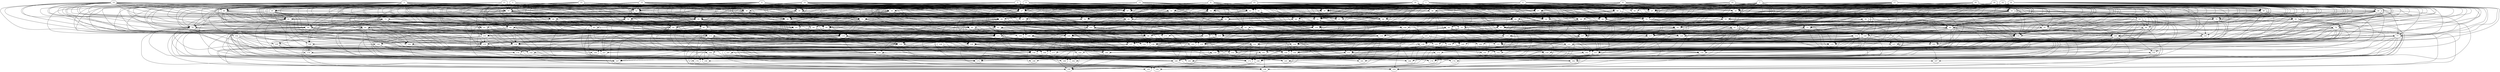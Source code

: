 // DAG automatically generated by daggen at Wed Apr 12 12:21:19 2017
// ./daggen --dot -n 200 --jump=5 --fat=0.6 --regularity=0.8 --density=0.8 
digraph G {
  1 [size="231928233984", alpha="0.11"]
  1 -> 25 [size ="301989888"]
  1 -> 28 [size ="301989888"]
  1 -> 29 [size ="301989888"]
  1 -> 32 [size ="301989888"]
  1 -> 33 [size ="301989888"]
  1 -> 36 [size ="301989888"]
  1 -> 37 [size ="301989888"]
  1 -> 41 [size ="301989888"]
  1 -> 42 [size ="301989888"]
  1 -> 43 [size ="301989888"]
  1 -> 48 [size ="301989888"]
  1 -> 49 [size ="301989888"]
  1 -> 52 [size ="301989888"]
  1 -> 53 [size ="301989888"]
  1 -> 57 [size ="301989888"]
  1 -> 58 [size ="301989888"]
  1 -> 59 [size ="301989888"]
  1 -> 62 [size ="301989888"]
  1 -> 64 [size ="301989888"]
  1 -> 71 [size ="301989888"]
  1 -> 72 [size ="301989888"]
  1 -> 85 [size ="301989888"]
  1 -> 88 [size ="301989888"]
  1 -> 95 [size ="301989888"]
  1 -> 97 [size ="301989888"]
  1 -> 100 [size ="301989888"]
  1 -> 106 [size ="301989888"]
  1 -> 108 [size ="301989888"]
  1 -> 113 [size ="301989888"]
  1 -> 116 [size ="301989888"]
  1 -> 117 [size ="301989888"]
  1 -> 120 [size ="301989888"]
  1 -> 133 [size ="301989888"]
  2 [size="1073741824000", alpha="0.18"]
  2 -> 25 [size ="838860800"]
  2 -> 29 [size ="838860800"]
  2 -> 35 [size ="838860800"]
  2 -> 36 [size ="838860800"]
  2 -> 37 [size ="838860800"]
  2 -> 41 [size ="838860800"]
  2 -> 42 [size ="838860800"]
  2 -> 43 [size ="838860800"]
  2 -> 44 [size ="838860800"]
  2 -> 47 [size ="838860800"]
  2 -> 49 [size ="838860800"]
  2 -> 51 [size ="838860800"]
  2 -> 52 [size ="838860800"]
  2 -> 54 [size ="838860800"]
  2 -> 58 [size ="838860800"]
  2 -> 59 [size ="838860800"]
  2 -> 59 [size ="838860800"]
  2 -> 60 [size ="838860800"]
  2 -> 62 [size ="838860800"]
  2 -> 64 [size ="838860800"]
  2 -> 71 [size ="838860800"]
  2 -> 79 [size ="838860800"]
  2 -> 80 [size ="838860800"]
  2 -> 92 [size ="838860800"]
  2 -> 93 [size ="838860800"]
  2 -> 95 [size ="838860800"]
  2 -> 97 [size ="838860800"]
  2 -> 99 [size ="838860800"]
  2 -> 104 [size ="838860800"]
  2 -> 109 [size ="838860800"]
  2 -> 115 [size ="838860800"]
  2 -> 120 [size ="838860800"]
  2 -> 121 [size ="838860800"]
  2 -> 129 [size ="838860800"]
  2 -> 136 [size ="838860800"]
  2 -> 138 [size ="838860800"]
  3 [size="29851021624", alpha="0.06"]
  3 -> 27 [size ="536870912"]
  3 -> 28 [size ="536870912"]
  3 -> 29 [size ="536870912"]
  3 -> 30 [size ="536870912"]
  3 -> 33 [size ="536870912"]
  3 -> 35 [size ="536870912"]
  3 -> 36 [size ="536870912"]
  3 -> 37 [size ="536870912"]
  3 -> 40 [size ="536870912"]
  3 -> 42 [size ="536870912"]
  3 -> 43 [size ="536870912"]
  3 -> 44 [size ="536870912"]
  3 -> 45 [size ="536870912"]
  3 -> 47 [size ="536870912"]
  3 -> 49 [size ="536870912"]
  3 -> 57 [size ="536870912"]
  3 -> 58 [size ="536870912"]
  3 -> 59 [size ="536870912"]
  3 -> 61 [size ="536870912"]
  3 -> 62 [size ="536870912"]
  3 -> 65 [size ="536870912"]
  3 -> 68 [size ="536870912"]
  3 -> 72 [size ="536870912"]
  3 -> 73 [size ="536870912"]
  3 -> 78 [size ="536870912"]
  3 -> 79 [size ="536870912"]
  3 -> 84 [size ="536870912"]
  3 -> 95 [size ="536870912"]
  3 -> 96 [size ="536870912"]
  3 -> 97 [size ="536870912"]
  3 -> 112 [size ="536870912"]
  3 -> 115 [size ="536870912"]
  3 -> 117 [size ="536870912"]
  3 -> 120 [size ="536870912"]
  3 -> 121 [size ="536870912"]
  3 -> 122 [size ="536870912"]
  3 -> 128 [size ="536870912"]
  4 [size="582622657224", alpha="0.00"]
  4 -> 25 [size ="838860800"]
  4 -> 27 [size ="838860800"]
  4 -> 28 [size ="838860800"]
  4 -> 30 [size ="838860800"]
  4 -> 33 [size ="838860800"]
  4 -> 35 [size ="838860800"]
  4 -> 36 [size ="838860800"]
  4 -> 37 [size ="838860800"]
  4 -> 42 [size ="838860800"]
  4 -> 42 [size ="838860800"]
  4 -> 43 [size ="838860800"]
  4 -> 47 [size ="838860800"]
  4 -> 49 [size ="838860800"]
  4 -> 51 [size ="838860800"]
  4 -> 52 [size ="838860800"]
  4 -> 53 [size ="838860800"]
  4 -> 57 [size ="838860800"]
  4 -> 58 [size ="838860800"]
  4 -> 59 [size ="838860800"]
  4 -> 61 [size ="838860800"]
  4 -> 62 [size ="838860800"]
  4 -> 63 [size ="838860800"]
  4 -> 70 [size ="838860800"]
  4 -> 72 [size ="838860800"]
  4 -> 75 [size ="838860800"]
  4 -> 79 [size ="838860800"]
  4 -> 94 [size ="838860800"]
  4 -> 95 [size ="838860800"]
  4 -> 100 [size ="838860800"]
  4 -> 105 [size ="838860800"]
  4 -> 107 [size ="838860800"]
  4 -> 111 [size ="838860800"]
  4 -> 117 [size ="838860800"]
  4 -> 121 [size ="838860800"]
  4 -> 127 [size ="838860800"]
  4 -> 134 [size ="838860800"]
  4 -> 139 [size ="838860800"]
  4 -> 141 [size ="838860800"]
  5 [size="1073741824000", alpha="0.16"]
  5 -> 25 [size ="838860800"]
  5 -> 26 [size ="838860800"]
  5 -> 27 [size ="838860800"]
  5 -> 30 [size ="838860800"]
  5 -> 32 [size ="838860800"]
  5 -> 36 [size ="838860800"]
  5 -> 36 [size ="838860800"]
  5 -> 42 [size ="838860800"]
  5 -> 42 [size ="838860800"]
  5 -> 43 [size ="838860800"]
  5 -> 43 [size ="838860800"]
  5 -> 47 [size ="838860800"]
  5 -> 48 [size ="838860800"]
  5 -> 53 [size ="838860800"]
  5 -> 54 [size ="838860800"]
  5 -> 55 [size ="838860800"]
  5 -> 57 [size ="838860800"]
  5 -> 58 [size ="838860800"]
  5 -> 59 [size ="838860800"]
  5 -> 62 [size ="838860800"]
  5 -> 65 [size ="838860800"]
  5 -> 66 [size ="838860800"]
  5 -> 69 [size ="838860800"]
  5 -> 78 [size ="838860800"]
  5 -> 79 [size ="838860800"]
  5 -> 80 [size ="838860800"]
  5 -> 82 [size ="838860800"]
  5 -> 84 [size ="838860800"]
  5 -> 91 [size ="838860800"]
  5 -> 96 [size ="838860800"]
  5 -> 105 [size ="838860800"]
  5 -> 106 [size ="838860800"]
  5 -> 107 [size ="838860800"]
  5 -> 116 [size ="838860800"]
  5 -> 117 [size ="838860800"]
  5 -> 138 [size ="838860800"]
  6 [size="1082238399881", alpha="0.09"]
  6 -> 25 [size ="679477248"]
  6 -> 27 [size ="679477248"]
  6 -> 27 [size ="679477248"]
  6 -> 32 [size ="679477248"]
  6 -> 35 [size ="679477248"]
  6 -> 36 [size ="679477248"]
  6 -> 37 [size ="679477248"]
  6 -> 42 [size ="679477248"]
  6 -> 43 [size ="679477248"]
  6 -> 44 [size ="679477248"]
  6 -> 46 [size ="679477248"]
  6 -> 47 [size ="679477248"]
  6 -> 49 [size ="679477248"]
  6 -> 52 [size ="679477248"]
  6 -> 55 [size ="679477248"]
  6 -> 57 [size ="679477248"]
  6 -> 57 [size ="679477248"]
  6 -> 58 [size ="679477248"]
  6 -> 59 [size ="679477248"]
  6 -> 62 [size ="679477248"]
  6 -> 64 [size ="679477248"]
  6 -> 66 [size ="679477248"]
  6 -> 69 [size ="679477248"]
  6 -> 71 [size ="679477248"]
  6 -> 76 [size ="679477248"]
  6 -> 78 [size ="679477248"]
  6 -> 82 [size ="679477248"]
  6 -> 90 [size ="679477248"]
  6 -> 91 [size ="679477248"]
  6 -> 92 [size ="679477248"]
  6 -> 94 [size ="679477248"]
  6 -> 95 [size ="679477248"]
  6 -> 101 [size ="679477248"]
  6 -> 105 [size ="679477248"]
  6 -> 110 [size ="679477248"]
  6 -> 119 [size ="679477248"]
  6 -> 132 [size ="679477248"]
  7 [size="266665857380", alpha="0.16"]
  7 -> 25 [size ="536870912"]
  7 -> 27 [size ="536870912"]
  7 -> 28 [size ="536870912"]
  7 -> 32 [size ="536870912"]
  7 -> 36 [size ="536870912"]
  7 -> 37 [size ="536870912"]
  7 -> 38 [size ="536870912"]
  7 -> 43 [size ="536870912"]
  7 -> 43 [size ="536870912"]
  7 -> 46 [size ="536870912"]
  7 -> 47 [size ="536870912"]
  7 -> 49 [size ="536870912"]
  7 -> 49 [size ="536870912"]
  7 -> 51 [size ="536870912"]
  7 -> 53 [size ="536870912"]
  7 -> 54 [size ="536870912"]
  7 -> 55 [size ="536870912"]
  7 -> 58 [size ="536870912"]
  7 -> 59 [size ="536870912"]
  7 -> 64 [size ="536870912"]
  7 -> 71 [size ="536870912"]
  7 -> 77 [size ="536870912"]
  7 -> 79 [size ="536870912"]
  7 -> 83 [size ="536870912"]
  7 -> 88 [size ="536870912"]
  7 -> 92 [size ="536870912"]
  7 -> 94 [size ="536870912"]
  7 -> 97 [size ="536870912"]
  7 -> 106 [size ="536870912"]
  7 -> 108 [size ="536870912"]
  7 -> 110 [size ="536870912"]
  7 -> 111 [size ="536870912"]
  7 -> 119 [size ="536870912"]
  8 [size="8535139276", alpha="0.02"]
  8 -> 27 [size ="411041792"]
  8 -> 27 [size ="411041792"]
  8 -> 28 [size ="411041792"]
  8 -> 29 [size ="411041792"]
  8 -> 30 [size ="411041792"]
  8 -> 31 [size ="411041792"]
  8 -> 32 [size ="411041792"]
  8 -> 34 [size ="411041792"]
  8 -> 35 [size ="411041792"]
  8 -> 37 [size ="411041792"]
  8 -> 40 [size ="411041792"]
  8 -> 43 [size ="411041792"]
  8 -> 44 [size ="411041792"]
  8 -> 46 [size ="411041792"]
  8 -> 47 [size ="411041792"]
  8 -> 49 [size ="411041792"]
  8 -> 51 [size ="411041792"]
  8 -> 53 [size ="411041792"]
  8 -> 57 [size ="411041792"]
  8 -> 58 [size ="411041792"]
  8 -> 59 [size ="411041792"]
  8 -> 62 [size ="411041792"]
  8 -> 65 [size ="411041792"]
  8 -> 66 [size ="411041792"]
  8 -> 72 [size ="411041792"]
  8 -> 76 [size ="411041792"]
  8 -> 79 [size ="411041792"]
  8 -> 83 [size ="411041792"]
  8 -> 86 [size ="411041792"]
  8 -> 92 [size ="411041792"]
  8 -> 97 [size ="411041792"]
  8 -> 105 [size ="411041792"]
  8 -> 110 [size ="411041792"]
  8 -> 119 [size ="411041792"]
  8 -> 128 [size ="411041792"]
  9 [size="6316307964", alpha="0.06"]
  9 -> 27 [size ="134217728"]
  9 -> 28 [size ="134217728"]
  9 -> 29 [size ="134217728"]
  9 -> 32 [size ="134217728"]
  9 -> 34 [size ="134217728"]
  9 -> 35 [size ="134217728"]
  9 -> 37 [size ="134217728"]
  9 -> 41 [size ="134217728"]
  9 -> 46 [size ="134217728"]
  9 -> 47 [size ="134217728"]
  9 -> 51 [size ="134217728"]
  9 -> 53 [size ="134217728"]
  9 -> 58 [size ="134217728"]
  9 -> 59 [size ="134217728"]
  9 -> 60 [size ="134217728"]
  9 -> 66 [size ="134217728"]
  9 -> 71 [size ="134217728"]
  9 -> 75 [size ="134217728"]
  9 -> 84 [size ="134217728"]
  9 -> 86 [size ="134217728"]
  9 -> 96 [size ="134217728"]
  9 -> 104 [size ="134217728"]
  9 -> 110 [size ="134217728"]
  9 -> 111 [size ="134217728"]
  9 -> 113 [size ="134217728"]
  9 -> 119 [size ="134217728"]
  9 -> 122 [size ="134217728"]
  9 -> 124 [size ="134217728"]
  9 -> 128 [size ="134217728"]
  9 -> 136 [size ="134217728"]
  10 [size="321654703384", alpha="0.14"]
  10 -> 27 [size ="838860800"]
  10 -> 28 [size ="838860800"]
  10 -> 29 [size ="838860800"]
  10 -> 32 [size ="838860800"]
  10 -> 34 [size ="838860800"]
  10 -> 35 [size ="838860800"]
  10 -> 36 [size ="838860800"]
  10 -> 37 [size ="838860800"]
  10 -> 40 [size ="838860800"]
  10 -> 47 [size ="838860800"]
  10 -> 51 [size ="838860800"]
  10 -> 52 [size ="838860800"]
  10 -> 53 [size ="838860800"]
  10 -> 58 [size ="838860800"]
  10 -> 59 [size ="838860800"]
  10 -> 67 [size ="838860800"]
  10 -> 70 [size ="838860800"]
  10 -> 71 [size ="838860800"]
  10 -> 75 [size ="838860800"]
  10 -> 78 [size ="838860800"]
  10 -> 79 [size ="838860800"]
  10 -> 85 [size ="838860800"]
  10 -> 86 [size ="838860800"]
  10 -> 90 [size ="838860800"]
  10 -> 95 [size ="838860800"]
  10 -> 99 [size ="838860800"]
  10 -> 102 [size ="838860800"]
  10 -> 110 [size ="838860800"]
  10 -> 113 [size ="838860800"]
  10 -> 118 [size ="838860800"]
  10 -> 137 [size ="838860800"]
  10 -> 139 [size ="838860800"]
  11 [size="664549004263", alpha="0.18"]
  11 -> 27 [size ="838860800"]
  11 -> 28 [size ="838860800"]
  11 -> 35 [size ="838860800"]
  11 -> 36 [size ="838860800"]
  11 -> 37 [size ="838860800"]
  11 -> 42 [size ="838860800"]
  11 -> 43 [size ="838860800"]
  11 -> 47 [size ="838860800"]
  11 -> 51 [size ="838860800"]
  11 -> 53 [size ="838860800"]
  11 -> 61 [size ="838860800"]
  11 -> 62 [size ="838860800"]
  11 -> 69 [size ="838860800"]
  11 -> 71 [size ="838860800"]
  11 -> 72 [size ="838860800"]
  11 -> 74 [size ="838860800"]
  11 -> 77 [size ="838860800"]
  11 -> 84 [size ="838860800"]
  11 -> 88 [size ="838860800"]
  11 -> 90 [size ="838860800"]
  11 -> 94 [size ="838860800"]
  11 -> 95 [size ="838860800"]
  11 -> 103 [size ="838860800"]
  11 -> 105 [size ="838860800"]
  11 -> 108 [size ="838860800"]
  11 -> 115 [size ="838860800"]
  11 -> 135 [size ="838860800"]
  12 [size="6161654398", alpha="0.13"]
  12 -> 27 [size ="536870912"]
  12 -> 29 [size ="536870912"]
  12 -> 30 [size ="536870912"]
  12 -> 32 [size ="536870912"]
  12 -> 33 [size ="536870912"]
  12 -> 35 [size ="536870912"]
  12 -> 36 [size ="536870912"]
  12 -> 41 [size ="536870912"]
  12 -> 42 [size ="536870912"]
  12 -> 44 [size ="536870912"]
  12 -> 51 [size ="536870912"]
  12 -> 53 [size ="536870912"]
  12 -> 59 [size ="536870912"]
  12 -> 61 [size ="536870912"]
  12 -> 67 [size ="536870912"]
  12 -> 70 [size ="536870912"]
  12 -> 71 [size ="536870912"]
  12 -> 80 [size ="536870912"]
  12 -> 85 [size ="536870912"]
  12 -> 86 [size ="536870912"]
  12 -> 88 [size ="536870912"]
  12 -> 93 [size ="536870912"]
  12 -> 94 [size ="536870912"]
  12 -> 107 [size ="536870912"]
  12 -> 119 [size ="536870912"]
  12 -> 131 [size ="536870912"]
  12 -> 140 [size ="536870912"]
  13 [size="572933710908", alpha="0.10"]
  13 -> 25 [size ="536870912"]
  13 -> 26 [size ="536870912"]
  13 -> 32 [size ="536870912"]
  13 -> 33 [size ="536870912"]
  13 -> 35 [size ="536870912"]
  13 -> 35 [size ="536870912"]
  13 -> 40 [size ="536870912"]
  13 -> 46 [size ="536870912"]
  13 -> 49 [size ="536870912"]
  13 -> 51 [size ="536870912"]
  13 -> 53 [size ="536870912"]
  13 -> 58 [size ="536870912"]
  13 -> 66 [size ="536870912"]
  13 -> 69 [size ="536870912"]
  13 -> 71 [size ="536870912"]
  13 -> 80 [size ="536870912"]
  13 -> 83 [size ="536870912"]
  13 -> 86 [size ="536870912"]
  13 -> 90 [size ="536870912"]
  13 -> 92 [size ="536870912"]
  13 -> 107 [size ="536870912"]
  13 -> 108 [size ="536870912"]
  13 -> 111 [size ="536870912"]
  13 -> 118 [size ="536870912"]
  13 -> 128 [size ="536870912"]
  13 -> 130 [size ="536870912"]
  14 [size="381814001509", alpha="0.05"]
  14 -> 32 [size ="301989888"]
  14 -> 35 [size ="301989888"]
  14 -> 36 [size ="301989888"]
  14 -> 38 [size ="301989888"]
  14 -> 44 [size ="301989888"]
  14 -> 46 [size ="301989888"]
  14 -> 47 [size ="301989888"]
  14 -> 53 [size ="301989888"]
  14 -> 59 [size ="301989888"]
  14 -> 61 [size ="301989888"]
  14 -> 66 [size ="301989888"]
  14 -> 67 [size ="301989888"]
  14 -> 69 [size ="301989888"]
  14 -> 71 [size ="301989888"]
  14 -> 71 [size ="301989888"]
  14 -> 73 [size ="301989888"]
  14 -> 78 [size ="301989888"]
  14 -> 80 [size ="301989888"]
  14 -> 90 [size ="301989888"]
  14 -> 93 [size ="301989888"]
  14 -> 96 [size ="301989888"]
  14 -> 97 [size ="301989888"]
  14 -> 107 [size ="301989888"]
  14 -> 111 [size ="301989888"]
  14 -> 125 [size ="301989888"]
  14 -> 131 [size ="301989888"]
  14 -> 135 [size ="301989888"]
  15 [size="900675779262", alpha="0.11"]
  15 -> 25 [size ="838860800"]
  15 -> 30 [size ="838860800"]
  15 -> 34 [size ="838860800"]
  15 -> 35 [size ="838860800"]
  15 -> 36 [size ="838860800"]
  15 -> 39 [size ="838860800"]
  15 -> 42 [size ="838860800"]
  15 -> 45 [size ="838860800"]
  15 -> 46 [size ="838860800"]
  15 -> 49 [size ="838860800"]
  15 -> 51 [size ="838860800"]
  15 -> 52 [size ="838860800"]
  15 -> 53 [size ="838860800"]
  15 -> 58 [size ="838860800"]
  15 -> 61 [size ="838860800"]
  15 -> 64 [size ="838860800"]
  15 -> 66 [size ="838860800"]
  15 -> 68 [size ="838860800"]
  15 -> 71 [size ="838860800"]
  15 -> 72 [size ="838860800"]
  15 -> 73 [size ="838860800"]
  15 -> 76 [size ="838860800"]
  15 -> 78 [size ="838860800"]
  15 -> 79 [size ="838860800"]
  15 -> 80 [size ="838860800"]
  15 -> 81 [size ="838860800"]
  15 -> 83 [size ="838860800"]
  15 -> 87 [size ="838860800"]
  15 -> 88 [size ="838860800"]
  15 -> 90 [size ="838860800"]
  15 -> 95 [size ="838860800"]
  15 -> 99 [size ="838860800"]
  15 -> 107 [size ="838860800"]
  15 -> 110 [size ="838860800"]
  15 -> 135 [size ="838860800"]
  15 -> 139 [size ="838860800"]
  16 [size="21991090168", alpha="0.03"]
  16 -> 25 [size ="679477248"]
  16 -> 29 [size ="679477248"]
  16 -> 32 [size ="679477248"]
  16 -> 34 [size ="679477248"]
  16 -> 35 [size ="679477248"]
  16 -> 36 [size ="679477248"]
  16 -> 37 [size ="679477248"]
  16 -> 38 [size ="679477248"]
  16 -> 46 [size ="679477248"]
  16 -> 47 [size ="679477248"]
  16 -> 49 [size ="679477248"]
  16 -> 51 [size ="679477248"]
  16 -> 52 [size ="679477248"]
  16 -> 53 [size ="679477248"]
  16 -> 54 [size ="679477248"]
  16 -> 55 [size ="679477248"]
  16 -> 57 [size ="679477248"]
  16 -> 58 [size ="679477248"]
  16 -> 59 [size ="679477248"]
  16 -> 64 [size ="679477248"]
  16 -> 66 [size ="679477248"]
  16 -> 71 [size ="679477248"]
  16 -> 75 [size ="679477248"]
  16 -> 76 [size ="679477248"]
  16 -> 77 [size ="679477248"]
  16 -> 87 [size ="679477248"]
  16 -> 90 [size ="679477248"]
  16 -> 94 [size ="679477248"]
  16 -> 99 [size ="679477248"]
  16 -> 103 [size ="679477248"]
  16 -> 106 [size ="679477248"]
  16 -> 107 [size ="679477248"]
  16 -> 111 [size ="679477248"]
  16 -> 114 [size ="679477248"]
  16 -> 116 [size ="679477248"]
  16 -> 118 [size ="679477248"]
  16 -> 128 [size ="679477248"]
  16 -> 130 [size ="679477248"]
  17 [size="28991029248", alpha="0.02"]
  17 -> 25 [size ="75497472"]
  17 -> 28 [size ="75497472"]
  17 -> 34 [size ="75497472"]
  17 -> 36 [size ="75497472"]
  17 -> 38 [size ="75497472"]
  17 -> 39 [size ="75497472"]
  17 -> 46 [size ="75497472"]
  17 -> 49 [size ="75497472"]
  17 -> 53 [size ="75497472"]
  17 -> 58 [size ="75497472"]
  17 -> 61 [size ="75497472"]
  17 -> 62 [size ="75497472"]
  17 -> 64 [size ="75497472"]
  17 -> 66 [size ="75497472"]
  17 -> 71 [size ="75497472"]
  17 -> 75 [size ="75497472"]
  17 -> 78 [size ="75497472"]
  17 -> 83 [size ="75497472"]
  17 -> 88 [size ="75497472"]
  17 -> 90 [size ="75497472"]
  17 -> 94 [size ="75497472"]
  17 -> 99 [size ="75497472"]
  17 -> 105 [size ="75497472"]
  17 -> 114 [size ="75497472"]
  17 -> 118 [size ="75497472"]
  17 -> 131 [size ="75497472"]
  17 -> 135 [size ="75497472"]
  18 [size="211604295182", alpha="0.08"]
  18 -> 26 [size ="209715200"]
  18 -> 29 [size ="209715200"]
  18 -> 33 [size ="209715200"]
  18 -> 36 [size ="209715200"]
  18 -> 37 [size ="209715200"]
  18 -> 38 [size ="209715200"]
  18 -> 40 [size ="209715200"]
  18 -> 41 [size ="209715200"]
  18 -> 42 [size ="209715200"]
  18 -> 46 [size ="209715200"]
  18 -> 51 [size ="209715200"]
  18 -> 52 [size ="209715200"]
  18 -> 57 [size ="209715200"]
  18 -> 58 [size ="209715200"]
  18 -> 59 [size ="209715200"]
  18 -> 62 [size ="209715200"]
  18 -> 64 [size ="209715200"]
  18 -> 66 [size ="209715200"]
  18 -> 76 [size ="209715200"]
  18 -> 77 [size ="209715200"]
  18 -> 79 [size ="209715200"]
  18 -> 82 [size ="209715200"]
  18 -> 86 [size ="209715200"]
  18 -> 88 [size ="209715200"]
  18 -> 94 [size ="209715200"]
  18 -> 95 [size ="209715200"]
  18 -> 99 [size ="209715200"]
  18 -> 105 [size ="209715200"]
  18 -> 107 [size ="209715200"]
  18 -> 110 [size ="209715200"]
  18 -> 116 [size ="209715200"]
  18 -> 124 [size ="209715200"]
  18 -> 127 [size ="209715200"]
  18 -> 130 [size ="209715200"]
  18 -> 132 [size ="209715200"]
  18 -> 133 [size ="209715200"]
  18 -> 136 [size ="209715200"]
  19 [size="44203231938", alpha="0.14"]
  19 -> 25 [size ="838860800"]
  19 -> 28 [size ="838860800"]
  19 -> 29 [size ="838860800"]
  19 -> 32 [size ="838860800"]
  19 -> 33 [size ="838860800"]
  19 -> 36 [size ="838860800"]
  19 -> 38 [size ="838860800"]
  19 -> 43 [size ="838860800"]
  19 -> 44 [size ="838860800"]
  19 -> 45 [size ="838860800"]
  19 -> 46 [size ="838860800"]
  19 -> 47 [size ="838860800"]
  19 -> 52 [size ="838860800"]
  19 -> 54 [size ="838860800"]
  19 -> 55 [size ="838860800"]
  19 -> 57 [size ="838860800"]
  19 -> 59 [size ="838860800"]
  19 -> 62 [size ="838860800"]
  19 -> 65 [size ="838860800"]
  19 -> 66 [size ="838860800"]
  19 -> 70 [size ="838860800"]
  19 -> 71 [size ="838860800"]
  19 -> 77 [size ="838860800"]
  19 -> 82 [size ="838860800"]
  19 -> 89 [size ="838860800"]
  19 -> 96 [size ="838860800"]
  19 -> 97 [size ="838860800"]
  19 -> 104 [size ="838860800"]
  19 -> 105 [size ="838860800"]
  19 -> 106 [size ="838860800"]
  19 -> 111 [size ="838860800"]
  19 -> 115 [size ="838860800"]
  19 -> 116 [size ="838860800"]
  19 -> 118 [size ="838860800"]
  19 -> 120 [size ="838860800"]
  19 -> 127 [size ="838860800"]
  19 -> 131 [size ="838860800"]
  20 [size="13884797658", alpha="0.11"]
  20 -> 25 [size ="679477248"]
  20 -> 26 [size ="679477248"]
  20 -> 29 [size ="679477248"]
  20 -> 32 [size ="679477248"]
  20 -> 37 [size ="679477248"]
  20 -> 38 [size ="679477248"]
  20 -> 40 [size ="679477248"]
  20 -> 44 [size ="679477248"]
  20 -> 47 [size ="679477248"]
  20 -> 53 [size ="679477248"]
  20 -> 54 [size ="679477248"]
  20 -> 61 [size ="679477248"]
  20 -> 66 [size ="679477248"]
  20 -> 70 [size ="679477248"]
  20 -> 72 [size ="679477248"]
  20 -> 74 [size ="679477248"]
  20 -> 77 [size ="679477248"]
  20 -> 81 [size ="679477248"]
  20 -> 88 [size ="679477248"]
  20 -> 98 [size ="679477248"]
  20 -> 101 [size ="679477248"]
  20 -> 106 [size ="679477248"]
  20 -> 117 [size ="679477248"]
  20 -> 120 [size ="679477248"]
  20 -> 138 [size ="679477248"]
  20 -> 139 [size ="679477248"]
  21 [size="33782143328", alpha="0.07"]
  21 -> 25 [size ="679477248"]
  21 -> 28 [size ="679477248"]
  21 -> 29 [size ="679477248"]
  21 -> 33 [size ="679477248"]
  21 -> 35 [size ="679477248"]
  21 -> 37 [size ="679477248"]
  21 -> 40 [size ="679477248"]
  21 -> 46 [size ="679477248"]
  21 -> 48 [size ="679477248"]
  21 -> 49 [size ="679477248"]
  21 -> 51 [size ="679477248"]
  21 -> 53 [size ="679477248"]
  21 -> 54 [size ="679477248"]
  21 -> 62 [size ="679477248"]
  21 -> 66 [size ="679477248"]
  21 -> 69 [size ="679477248"]
  21 -> 72 [size ="679477248"]
  21 -> 73 [size ="679477248"]
  21 -> 74 [size ="679477248"]
  21 -> 84 [size ="679477248"]
  21 -> 91 [size ="679477248"]
  21 -> 99 [size ="679477248"]
  21 -> 116 [size ="679477248"]
  21 -> 117 [size ="679477248"]
  21 -> 127 [size ="679477248"]
  21 -> 136 [size ="679477248"]
  22 [size="231928233984", alpha="0.09"]
  22 -> 25 [size ="301989888"]
  22 -> 28 [size ="301989888"]
  22 -> 29 [size ="301989888"]
  22 -> 32 [size ="301989888"]
  22 -> 33 [size ="301989888"]
  22 -> 35 [size ="301989888"]
  22 -> 42 [size ="301989888"]
  22 -> 43 [size ="301989888"]
  22 -> 44 [size ="301989888"]
  22 -> 47 [size ="301989888"]
  22 -> 49 [size ="301989888"]
  22 -> 51 [size ="301989888"]
  22 -> 52 [size ="301989888"]
  22 -> 62 [size ="301989888"]
  22 -> 64 [size ="301989888"]
  22 -> 66 [size ="301989888"]
  22 -> 69 [size ="301989888"]
  22 -> 71 [size ="301989888"]
  22 -> 72 [size ="301989888"]
  22 -> 88 [size ="301989888"]
  22 -> 93 [size ="301989888"]
  22 -> 104 [size ="301989888"]
  22 -> 105 [size ="301989888"]
  22 -> 107 [size ="301989888"]
  22 -> 108 [size ="301989888"]
  22 -> 116 [size ="301989888"]
  22 -> 120 [size ="301989888"]
  22 -> 121 [size ="301989888"]
  22 -> 127 [size ="301989888"]
  22 -> 141 [size ="301989888"]
  23 [size="329486055275", alpha="0.07"]
  23 -> 25 [size ="301989888"]
  23 -> 27 [size ="301989888"]
  23 -> 28 [size ="301989888"]
  23 -> 30 [size ="301989888"]
  23 -> 31 [size ="301989888"]
  23 -> 32 [size ="301989888"]
  23 -> 36 [size ="301989888"]
  23 -> 42 [size ="301989888"]
  23 -> 43 [size ="301989888"]
  23 -> 47 [size ="301989888"]
  23 -> 51 [size ="301989888"]
  23 -> 51 [size ="301989888"]
  23 -> 54 [size ="301989888"]
  23 -> 60 [size ="301989888"]
  23 -> 62 [size ="301989888"]
  23 -> 64 [size ="301989888"]
  23 -> 67 [size ="301989888"]
  23 -> 68 [size ="301989888"]
  23 -> 69 [size ="301989888"]
  23 -> 72 [size ="301989888"]
  23 -> 75 [size ="301989888"]
  23 -> 76 [size ="301989888"]
  23 -> 80 [size ="301989888"]
  23 -> 97 [size ="301989888"]
  24 [size="1546343993", alpha="0.04"]
  24 -> 27 [size ="33554432"]
  24 -> 27 [size ="33554432"]
  24 -> 32 [size ="33554432"]
  24 -> 37 [size ="33554432"]
  24 -> 39 [size ="33554432"]
  24 -> 40 [size ="33554432"]
  24 -> 41 [size ="33554432"]
  24 -> 42 [size ="33554432"]
  24 -> 43 [size ="33554432"]
  24 -> 49 [size ="33554432"]
  24 -> 51 [size ="33554432"]
  24 -> 53 [size ="33554432"]
  24 -> 57 [size ="33554432"]
  24 -> 59 [size ="33554432"]
  24 -> 62 [size ="33554432"]
  24 -> 68 [size ="33554432"]
  24 -> 69 [size ="33554432"]
  24 -> 70 [size ="33554432"]
  24 -> 71 [size ="33554432"]
  24 -> 72 [size ="33554432"]
  24 -> 73 [size ="33554432"]
  24 -> 74 [size ="33554432"]
  24 -> 75 [size ="33554432"]
  24 -> 88 [size ="33554432"]
  24 -> 97 [size ="33554432"]
  24 -> 99 [size ="33554432"]
  24 -> 101 [size ="33554432"]
  24 -> 106 [size ="33554432"]
  24 -> 107 [size ="33554432"]
  24 -> 116 [size ="33554432"]
  24 -> 117 [size ="33554432"]
  24 -> 120 [size ="33554432"]
  24 -> 124 [size ="33554432"]
  24 -> 127 [size ="33554432"]
  25 [size="47538176706", alpha="0.08"]
  25 -> 86 [size ="838860800"]
  25 -> 110 [size ="838860800"]
  25 -> 116 [size ="838860800"]
  25 -> 163 [size ="838860800"]
  26 [size="231928233984", alpha="0.09"]
  26 -> 75 [size ="301989888"]
  26 -> 82 [size ="301989888"]
  26 -> 97 [size ="301989888"]
  26 -> 98 [size ="301989888"]
  26 -> 109 [size ="301989888"]
  26 -> 124 [size ="301989888"]
  26 -> 128 [size ="301989888"]
  26 -> 155 [size ="301989888"]
  26 -> 162 [size ="301989888"]
  27 [size="1073741824000", alpha="0.15"]
  27 -> 52 [size ="838860800"]
  27 -> 57 [size ="838860800"]
  27 -> 96 [size ="838860800"]
  27 -> 110 [size ="838860800"]
  27 -> 124 [size ="838860800"]
  27 -> 163 [size ="838860800"]
  28 [size="4408118177", alpha="0.03"]
  28 -> 72 [size ="134217728"]
  28 -> 76 [size ="134217728"]
  28 -> 82 [size ="134217728"]
  28 -> 88 [size ="134217728"]
  28 -> 94 [size ="134217728"]
  28 -> 116 [size ="134217728"]
  28 -> 125 [size ="134217728"]
  28 -> 130 [size ="134217728"]
  29 [size="45309205315", alpha="0.14"]
  29 -> 60 [size ="75497472"]
  29 -> 64 [size ="75497472"]
  29 -> 67 [size ="75497472"]
  29 -> 69 [size ="75497472"]
  29 -> 84 [size ="75497472"]
  29 -> 87 [size ="75497472"]
  29 -> 97 [size ="75497472"]
  29 -> 117 [size ="75497472"]
  29 -> 121 [size ="75497472"]
  30 [size="1565045525", alpha="0.16"]
  30 -> 57 [size ="134217728"]
  30 -> 66 [size ="134217728"]
  30 -> 77 [size ="134217728"]
  30 -> 81 [size ="134217728"]
  30 -> 89 [size ="134217728"]
  30 -> 90 [size ="134217728"]
  30 -> 95 [size ="134217728"]
  30 -> 97 [size ="134217728"]
  30 -> 104 [size ="134217728"]
  30 -> 108 [size ="134217728"]
  30 -> 120 [size ="134217728"]
  30 -> 122 [size ="134217728"]
  30 -> 130 [size ="134217728"]
  30 -> 131 [size ="134217728"]
  30 -> 134 [size ="134217728"]
  30 -> 148 [size ="134217728"]
  30 -> 156 [size ="134217728"]
  30 -> 159 [size ="134217728"]
  31 [size="231613117112", alpha="0.15"]
  31 -> 57 [size ="536870912"]
  31 -> 97 [size ="536870912"]
  31 -> 101 [size ="536870912"]
  31 -> 104 [size ="536870912"]
  31 -> 105 [size ="536870912"]
  31 -> 107 [size ="536870912"]
  31 -> 114 [size ="536870912"]
  31 -> 124 [size ="536870912"]
  31 -> 139 [size ="536870912"]
  31 -> 146 [size ="536870912"]
  31 -> 149 [size ="536870912"]
  31 -> 151 [size ="536870912"]
  31 -> 153 [size ="536870912"]
  31 -> 157 [size ="536870912"]
  32 [size="27736612424", alpha="0.17"]
  32 -> 53 [size ="679477248"]
  32 -> 62 [size ="679477248"]
  32 -> 88 [size ="679477248"]
  32 -> 95 [size ="679477248"]
  32 -> 98 [size ="679477248"]
  32 -> 99 [size ="679477248"]
  32 -> 101 [size ="679477248"]
  32 -> 104 [size ="679477248"]
  32 -> 130 [size ="679477248"]
  32 -> 136 [size ="679477248"]
  32 -> 158 [size ="679477248"]
  33 [size="6792599066", alpha="0.18"]
  33 -> 53 [size ="301989888"]
  33 -> 60 [size ="301989888"]
  33 -> 66 [size ="301989888"]
  33 -> 79 [size ="301989888"]
  33 -> 81 [size ="301989888"]
  33 -> 85 [size ="301989888"]
  33 -> 97 [size ="301989888"]
  33 -> 98 [size ="301989888"]
  33 -> 101 [size ="301989888"]
  33 -> 108 [size ="301989888"]
  33 -> 112 [size ="301989888"]
  33 -> 120 [size ="301989888"]
  33 -> 130 [size ="301989888"]
  33 -> 133 [size ="301989888"]
  33 -> 137 [size ="301989888"]
  33 -> 140 [size ="301989888"]
  33 -> 143 [size ="301989888"]
  33 -> 151 [size ="301989888"]
  33 -> 159 [size ="301989888"]
  34 [size="56209702060", alpha="0.05"]
  34 -> 62 [size ="209715200"]
  34 -> 79 [size ="209715200"]
  34 -> 93 [size ="209715200"]
  34 -> 101 [size ="209715200"]
  34 -> 114 [size ="209715200"]
  34 -> 122 [size ="209715200"]
  34 -> 130 [size ="209715200"]
  34 -> 139 [size ="209715200"]
  34 -> 154 [size ="209715200"]
  35 [size="59757984899", alpha="0.10"]
  35 -> 59 [size ="75497472"]
  35 -> 62 [size ="75497472"]
  35 -> 65 [size ="75497472"]
  35 -> 68 [size ="75497472"]
  35 -> 69 [size ="75497472"]
  35 -> 78 [size ="75497472"]
  35 -> 87 [size ="75497472"]
  35 -> 101 [size ="75497472"]
  35 -> 111 [size ="75497472"]
  35 -> 117 [size ="75497472"]
  35 -> 125 [size ="75497472"]
  35 -> 127 [size ="75497472"]
  35 -> 133 [size ="75497472"]
  35 -> 149 [size ="75497472"]
  35 -> 153 [size ="75497472"]
  35 -> 164 [size ="75497472"]
  36 [size="1073741824000", alpha="0.02"]
  36 -> 58 [size ="838860800"]
  36 -> 78 [size ="838860800"]
  36 -> 88 [size ="838860800"]
  36 -> 92 [size ="838860800"]
  36 -> 101 [size ="838860800"]
  36 -> 120 [size ="838860800"]
  36 -> 152 [size ="838860800"]
  36 -> 163 [size ="838860800"]
  36 -> 164 [size ="838860800"]
  37 [size="148468822310", alpha="0.18"]
  37 -> 50 [size ="411041792"]
  37 -> 55 [size ="411041792"]
  37 -> 67 [size ="411041792"]
  37 -> 81 [size ="411041792"]
  37 -> 85 [size ="411041792"]
  37 -> 89 [size ="411041792"]
  37 -> 134 [size ="411041792"]
  37 -> 137 [size ="411041792"]
  37 -> 141 [size ="411041792"]
  38 [size="4520147482", alpha="0.17"]
  38 -> 50 [size ="75497472"]
  38 -> 51 [size ="75497472"]
  38 -> 82 [size ="75497472"]
  38 -> 83 [size ="75497472"]
  38 -> 88 [size ="75497472"]
  38 -> 128 [size ="75497472"]
  38 -> 139 [size ="75497472"]
  38 -> 141 [size ="75497472"]
  38 -> 154 [size ="75497472"]
  39 [size="40158301766", alpha="0.18"]
  39 -> 66 [size ="33554432"]
  39 -> 69 [size ="33554432"]
  39 -> 70 [size ="33554432"]
  39 -> 88 [size ="33554432"]
  39 -> 101 [size ="33554432"]
  39 -> 104 [size ="33554432"]
  39 -> 133 [size ="33554432"]
  39 -> 138 [size ="33554432"]
  39 -> 145 [size ="33554432"]
  39 -> 149 [size ="33554432"]
  39 -> 151 [size ="33554432"]
  39 -> 152 [size ="33554432"]
  39 -> 154 [size ="33554432"]
  39 -> 162 [size ="33554432"]
  40 [size="134217728000", alpha="0.17"]
  40 -> 55 [size ="209715200"]
  40 -> 107 [size ="209715200"]
  40 -> 108 [size ="209715200"]
  40 -> 143 [size ="209715200"]
  40 -> 149 [size ="209715200"]
  40 -> 151 [size ="209715200"]
  40 -> 162 [size ="209715200"]
  41 [size="42802653526", alpha="0.04"]
  41 -> 49 [size ="679477248"]
  41 -> 52 [size ="679477248"]
  41 -> 62 [size ="679477248"]
  41 -> 71 [size ="679477248"]
  41 -> 75 [size ="679477248"]
  41 -> 88 [size ="679477248"]
  41 -> 101 [size ="679477248"]
  41 -> 104 [size ="679477248"]
  41 -> 108 [size ="679477248"]
  41 -> 119 [size ="679477248"]
  41 -> 133 [size ="679477248"]
  41 -> 141 [size ="679477248"]
  41 -> 149 [size ="679477248"]
  41 -> 154 [size ="679477248"]
  42 [size="11227637869", alpha="0.04"]
  42 -> 59 [size ="33554432"]
  42 -> 61 [size ="33554432"]
  42 -> 79 [size ="33554432"]
  42 -> 88 [size ="33554432"]
  42 -> 95 [size ="33554432"]
  42 -> 101 [size ="33554432"]
  42 -> 110 [size ="33554432"]
  42 -> 119 [size ="33554432"]
  42 -> 129 [size ="33554432"]
  42 -> 135 [size ="33554432"]
  42 -> 138 [size ="33554432"]
  43 [size="14921515605", alpha="0.10"]
  43 -> 75 [size ="411041792"]
  43 -> 83 [size ="411041792"]
  43 -> 96 [size ="411041792"]
  43 -> 101 [size ="411041792"]
  43 -> 104 [size ="411041792"]
  43 -> 120 [size ="411041792"]
  43 -> 123 [size ="411041792"]
  43 -> 135 [size ="411041792"]
  43 -> 138 [size ="411041792"]
  43 -> 149 [size ="411041792"]
  44 [size="451616462476", alpha="0.09"]
  44 -> 64 [size ="679477248"]
  44 -> 70 [size ="679477248"]
  44 -> 78 [size ="679477248"]
  44 -> 96 [size ="679477248"]
  44 -> 105 [size ="679477248"]
  44 -> 113 [size ="679477248"]
  44 -> 127 [size ="679477248"]
  44 -> 130 [size ="679477248"]
  44 -> 135 [size ="679477248"]
  44 -> 138 [size ="679477248"]
  44 -> 149 [size ="679477248"]
  45 [size="134217728000", alpha="0.12"]
  45 -> 51 [size ="209715200"]
  45 -> 61 [size ="209715200"]
  45 -> 72 [size ="209715200"]
  45 -> 96 [size ="209715200"]
  45 -> 105 [size ="209715200"]
  45 -> 108 [size ="209715200"]
  45 -> 110 [size ="209715200"]
  45 -> 127 [size ="209715200"]
  45 -> 139 [size ="209715200"]
  45 -> 149 [size ="209715200"]
  45 -> 151 [size ="209715200"]
  45 -> 154 [size ="209715200"]
  45 -> 158 [size ="209715200"]
  45 -> 162 [size ="209715200"]
  46 [size="38900089728", alpha="0.08"]
  46 -> 54 [size ="134217728"]
  46 -> 61 [size ="134217728"]
  46 -> 67 [size ="134217728"]
  46 -> 71 [size ="134217728"]
  46 -> 97 [size ="134217728"]
  46 -> 105 [size ="134217728"]
  46 -> 128 [size ="134217728"]
  46 -> 139 [size ="134217728"]
  46 -> 151 [size ="134217728"]
  46 -> 153 [size ="134217728"]
  47 [size="298517495564", alpha="0.06"]
  47 -> 52 [size ="838860800"]
  47 -> 64 [size ="838860800"]
  47 -> 72 [size ="838860800"]
  47 -> 94 [size ="838860800"]
  47 -> 115 [size ="838860800"]
  47 -> 135 [size ="838860800"]
  47 -> 153 [size ="838860800"]
  48 [size="549755813888", alpha="0.11"]
  48 -> 56 [size ="536870912"]
  48 -> 57 [size ="536870912"]
  48 -> 65 [size ="536870912"]
  48 -> 95 [size ="536870912"]
  48 -> 104 [size ="536870912"]
  48 -> 112 [size ="536870912"]
  48 -> 153 [size ="536870912"]
  48 -> 159 [size ="536870912"]
  48 -> 162 [size ="536870912"]
  49 [size="2087907584", alpha="0.01"]
  49 -> 88 [size ="33554432"]
  49 -> 117 [size ="33554432"]
  49 -> 146 [size ="33554432"]
  49 -> 147 [size ="33554432"]
  49 -> 149 [size ="33554432"]
  49 -> 161 [size ="33554432"]
  49 -> 171 [size ="33554432"]
  50 [size="722983574", alpha="0.14"]
  50 -> 95 [size ="33554432"]
  50 -> 105 [size ="33554432"]
  50 -> 116 [size ="33554432"]
  50 -> 144 [size ="33554432"]
  50 -> 154 [size ="33554432"]
  50 -> 159 [size ="33554432"]
  50 -> 166 [size ="33554432"]
  50 -> 182 [size ="33554432"]
  51 [size="32478160292", alpha="0.11"]
  51 -> 86 [size ="536870912"]
  51 -> 106 [size ="536870912"]
  51 -> 107 [size ="536870912"]
  51 -> 118 [size ="536870912"]
  51 -> 119 [size ="536870912"]
  51 -> 124 [size ="536870912"]
  51 -> 151 [size ="536870912"]
  51 -> 158 [size ="536870912"]
  51 -> 173 [size ="536870912"]
  52 [size="171119722644", alpha="0.13"]
  52 -> 105 [size ="134217728"]
  52 -> 128 [size ="134217728"]
  52 -> 138 [size ="134217728"]
  52 -> 145 [size ="134217728"]
  52 -> 154 [size ="134217728"]
  52 -> 156 [size ="134217728"]
  52 -> 166 [size ="134217728"]
  52 -> 187 [size ="134217728"]
  53 [size="53595128341", alpha="0.10"]
  53 -> 83 [size ="75497472"]
  53 -> 89 [size ="75497472"]
  53 -> 99 [size ="75497472"]
  53 -> 105 [size ="75497472"]
  53 -> 110 [size ="75497472"]
  53 -> 128 [size ="75497472"]
  53 -> 133 [size ="75497472"]
  53 -> 151 [size ="75497472"]
  54 [size="365060215379", alpha="0.08"]
  54 -> 74 [size ="301989888"]
  54 -> 92 [size ="301989888"]
  54 -> 104 [size ="301989888"]
  54 -> 107 [size ="301989888"]
  54 -> 110 [size ="301989888"]
  54 -> 144 [size ="301989888"]
  54 -> 150 [size ="301989888"]
  55 [size="14185566210", alpha="0.10"]
  55 -> 75 [size ="679477248"]
  55 -> 89 [size ="679477248"]
  55 -> 116 [size ="679477248"]
  55 -> 148 [size ="679477248"]
  55 -> 150 [size ="679477248"]
  55 -> 175 [size ="679477248"]
  56 [size="68719476736", alpha="0.06"]
  56 -> 75 [size ="134217728"]
  56 -> 90 [size ="134217728"]
  56 -> 111 [size ="134217728"]
  56 -> 116 [size ="134217728"]
  56 -> 117 [size ="134217728"]
  56 -> 122 [size ="134217728"]
  56 -> 128 [size ="134217728"]
  56 -> 150 [size ="134217728"]
  56 -> 157 [size ="134217728"]
  56 -> 168 [size ="134217728"]
  57 [size="36210071401", alpha="0.19"]
  57 -> 110 [size ="679477248"]
  57 -> 111 [size ="679477248"]
  57 -> 169 [size ="679477248"]
  58 [size="32319546669", alpha="0.16"]
  58 -> 90 [size ="33554432"]
  58 -> 107 [size ="33554432"]
  58 -> 119 [size ="33554432"]
  58 -> 136 [size ="33554432"]
  58 -> 140 [size ="33554432"]
  58 -> 149 [size ="33554432"]
  58 -> 167 [size ="33554432"]
  58 -> 168 [size ="33554432"]
  58 -> 185 [size ="33554432"]
  59 [size="578479122478", alpha="0.16"]
  59 -> 80 [size ="411041792"]
  59 -> 82 [size ="411041792"]
  59 -> 83 [size ="411041792"]
  59 -> 124 [size ="411041792"]
  59 -> 139 [size ="411041792"]
  59 -> 158 [size ="411041792"]
  59 -> 162 [size ="411041792"]
  59 -> 167 [size ="411041792"]
  59 -> 168 [size ="411041792"]
  60 [size="322164622769", alpha="0.17"]
  60 -> 80 [size ="411041792"]
  60 -> 88 [size ="411041792"]
  60 -> 92 [size ="411041792"]
  60 -> 156 [size ="411041792"]
  60 -> 157 [size ="411041792"]
  60 -> 161 [size ="411041792"]
  60 -> 168 [size ="411041792"]
  61 [size="782757789696", alpha="0.06"]
  61 -> 84 [size ="679477248"]
  61 -> 104 [size ="679477248"]
  61 -> 107 [size ="679477248"]
  61 -> 111 [size ="679477248"]
  61 -> 141 [size ="679477248"]
  61 -> 148 [size ="679477248"]
  61 -> 153 [size ="679477248"]
  61 -> 154 [size ="679477248"]
  61 -> 156 [size ="679477248"]
  61 -> 168 [size ="679477248"]
  61 -> 173 [size ="679477248"]
  62 [size="7131969954", alpha="0.05"]
  62 -> 101 [size ="301989888"]
  62 -> 104 [size ="301989888"]
  62 -> 111 [size ="301989888"]
  62 -> 122 [size ="301989888"]
  62 -> 156 [size ="301989888"]
  62 -> 165 [size ="301989888"]
  62 -> 170 [size ="301989888"]
  62 -> 176 [size ="301989888"]
  62 -> 181 [size ="301989888"]
  62 -> 185 [size ="301989888"]
  63 [size="213076024341", alpha="0.16"]
  63 -> 75 [size ="301989888"]
  63 -> 90 [size ="301989888"]
  63 -> 93 [size ="301989888"]
  63 -> 98 [size ="301989888"]
  63 -> 116 [size ="301989888"]
  63 -> 121 [size ="301989888"]
  63 -> 142 [size ="301989888"]
  63 -> 157 [size ="301989888"]
  63 -> 168 [size ="301989888"]
  63 -> 169 [size ="301989888"]
  63 -> 186 [size ="301989888"]
  63 -> 187 [size ="301989888"]
  64 [size="7161499570", alpha="0.02"]
  64 -> 97 [size ="134217728"]
  64 -> 104 [size ="134217728"]
  64 -> 115 [size ="134217728"]
  64 -> 116 [size ="134217728"]
  64 -> 116 [size ="134217728"]
  64 -> 119 [size ="134217728"]
  64 -> 130 [size ="134217728"]
  64 -> 131 [size ="134217728"]
  64 -> 135 [size ="134217728"]
  64 -> 136 [size ="134217728"]
  64 -> 137 [size ="134217728"]
  64 -> 139 [size ="134217728"]
  64 -> 156 [size ="134217728"]
  64 -> 157 [size ="134217728"]
  64 -> 173 [size ="134217728"]
  64 -> 185 [size ="134217728"]
  64 -> 186 [size ="134217728"]
  65 [size="368293445632", alpha="0.13"]
  65 -> 99 [size ="411041792"]
  65 -> 118 [size ="411041792"]
  65 -> 122 [size ="411041792"]
  65 -> 134 [size ="411041792"]
  65 -> 173 [size ="411041792"]
  65 -> 175 [size ="411041792"]
  66 [size="79717396534", alpha="0.14"]
  66 -> 78 [size ="75497472"]
  66 -> 92 [size ="75497472"]
  66 -> 93 [size ="75497472"]
  66 -> 115 [size ="75497472"]
  66 -> 136 [size ="75497472"]
  67 [size="16567247452", alpha="0.03"]
  67 -> 90 [size ="301989888"]
  67 -> 95 [size ="301989888"]
  67 -> 101 [size ="301989888"]
  67 -> 130 [size ="301989888"]
  67 -> 146 [size ="301989888"]
  67 -> 164 [size ="301989888"]
  68 [size="68719476736", alpha="0.01"]
  68 -> 85 [size ="134217728"]
  68 -> 92 [size ="134217728"]
  68 -> 99 [size ="134217728"]
  68 -> 101 [size ="134217728"]
  68 -> 116 [size ="134217728"]
  68 -> 119 [size ="134217728"]
  68 -> 128 [size ="134217728"]
  68 -> 145 [size ="134217728"]
  68 -> 173 [size ="134217728"]
  68 -> 186 [size ="134217728"]
  69 [size="391124851676", alpha="0.04"]
  69 -> 94 [size ="536870912"]
  69 -> 99 [size ="536870912"]
  69 -> 101 [size ="536870912"]
  69 -> 110 [size ="536870912"]
  69 -> 111 [size ="536870912"]
  69 -> 122 [size ="536870912"]
  69 -> 126 [size ="536870912"]
  69 -> 127 [size ="536870912"]
  69 -> 132 [size ="536870912"]
  69 -> 171 [size ="536870912"]
  69 -> 173 [size ="536870912"]
  70 [size="368293445632", alpha="0.03"]
  70 -> 82 [size ="411041792"]
  70 -> 90 [size ="411041792"]
  70 -> 119 [size ="411041792"]
  70 -> 122 [size ="411041792"]
  70 -> 132 [size ="411041792"]
  70 -> 143 [size ="411041792"]
  70 -> 155 [size ="411041792"]
  70 -> 157 [size ="411041792"]
  70 -> 171 [size ="411041792"]
  70 -> 177 [size ="411041792"]
  70 -> 182 [size ="411041792"]
  71 [size="4223973602", alpha="0.12"]
  71 -> 80 [size ="209715200"]
  71 -> 87 [size ="209715200"]
  71 -> 90 [size ="209715200"]
  71 -> 91 [size ="209715200"]
  71 -> 99 [size ="209715200"]
  71 -> 108 [size ="209715200"]
  71 -> 118 [size ="209715200"]
  71 -> 119 [size ="209715200"]
  71 -> 120 [size ="209715200"]
  71 -> 151 [size ="209715200"]
  71 -> 168 [size ="209715200"]
  71 -> 187 [size ="209715200"]
  72 [size="7522380506", alpha="0.13"]
  72 -> 92 [size ="33554432"]
  72 -> 107 [size ="33554432"]
  72 -> 118 [size ="33554432"]
  72 -> 120 [size ="33554432"]
  72 -> 124 [size ="33554432"]
  72 -> 127 [size ="33554432"]
  72 -> 133 [size ="33554432"]
  72 -> 163 [size ="33554432"]
  72 -> 166 [size ="33554432"]
  72 -> 170 [size ="33554432"]
  72 -> 173 [size ="33554432"]
  73 [size="231928233984", alpha="0.13"]
  73 -> 89 [size ="301989888"]
  73 -> 91 [size ="301989888"]
  73 -> 92 [size ="301989888"]
  73 -> 111 [size ="301989888"]
  73 -> 124 [size ="301989888"]
  73 -> 128 [size ="301989888"]
  73 -> 148 [size ="301989888"]
  73 -> 166 [size ="301989888"]
  73 -> 179 [size ="301989888"]
  73 -> 185 [size ="301989888"]
  74 [size="267739637659", alpha="0.18"]
  74 -> 110 [size ="209715200"]
  74 -> 136 [size ="209715200"]
  74 -> 136 [size ="209715200"]
  74 -> 144 [size ="209715200"]
  74 -> 153 [size ="209715200"]
  74 -> 154 [size ="209715200"]
  74 -> 170 [size ="209715200"]
  74 -> 185 [size ="209715200"]
  74 -> 196 [size ="209715200"]
  75 [size="368293445632", alpha="0.17"]
  75 -> 133 [size ="411041792"]
  75 -> 135 [size ="411041792"]
  75 -> 141 [size ="411041792"]
  75 -> 153 [size ="411041792"]
  75 -> 154 [size ="411041792"]
  75 -> 162 [size ="411041792"]
  75 -> 166 [size ="411041792"]
  75 -> 197 [size ="411041792"]
  76 [size="183809518053", alpha="0.12"]
  76 -> 99 [size ="679477248"]
  76 -> 130 [size ="679477248"]
  76 -> 131 [size ="679477248"]
  76 -> 144 [size ="679477248"]
  76 -> 151 [size ="679477248"]
  76 -> 152 [size ="679477248"]
  76 -> 157 [size ="679477248"]
  76 -> 168 [size ="679477248"]
  76 -> 173 [size ="679477248"]
  77 [size="110954566473", alpha="0.01"]
  77 -> 124 [size ="209715200"]
  77 -> 145 [size ="209715200"]
  77 -> 158 [size ="209715200"]
  77 -> 167 [size ="209715200"]
  77 -> 168 [size ="209715200"]
  77 -> 180 [size ="209715200"]
  77 -> 186 [size ="209715200"]
  77 -> 196 [size ="209715200"]
  78 [size="72976379136", alpha="0.12"]
  78 -> 103 [size ="134217728"]
  78 -> 108 [size ="134217728"]
  78 -> 142 [size ="134217728"]
  78 -> 154 [size ="134217728"]
  78 -> 164 [size ="134217728"]
  78 -> 171 [size ="134217728"]
  78 -> 180 [size ="134217728"]
  78 -> 190 [size ="134217728"]
  78 -> 196 [size ="134217728"]
  78 -> 199 [size ="134217728"]
  79 [size="4355069727", alpha="0.10"]
  79 -> 105 [size ="301989888"]
  79 -> 131 [size ="301989888"]
  79 -> 136 [size ="301989888"]
  79 -> 138 [size ="301989888"]
  79 -> 152 [size ="301989888"]
  79 -> 154 [size ="301989888"]
  79 -> 169 [size ="301989888"]
  79 -> 180 [size ="301989888"]
  79 -> 188 [size ="301989888"]
  80 [size="28991029248", alpha="0.14"]
  80 -> 117 [size ="75497472"]
  80 -> 119 [size ="75497472"]
  80 -> 129 [size ="75497472"]
  80 -> 137 [size ="75497472"]
  80 -> 150 [size ="75497472"]
  80 -> 154 [size ="75497472"]
  80 -> 158 [size ="75497472"]
  80 -> 159 [size ="75497472"]
  80 -> 164 [size ="75497472"]
  80 -> 168 [size ="75497472"]
  80 -> 175 [size ="75497472"]
  80 -> 185 [size ="75497472"]
  80 -> 186 [size ="75497472"]
  80 -> 187 [size ="75497472"]
  81 [size="368293445632", alpha="0.19"]
  81 -> 100 [size ="411041792"]
  81 -> 111 [size ="411041792"]
  81 -> 117 [size ="411041792"]
  81 -> 119 [size ="411041792"]
  81 -> 150 [size ="411041792"]
  81 -> 154 [size ="411041792"]
  81 -> 163 [size ="411041792"]
  81 -> 174 [size ="411041792"]
  81 -> 188 [size ="411041792"]
  82 [size="147145151688", alpha="0.17"]
  82 -> 106 [size ="134217728"]
  82 -> 110 [size ="134217728"]
  82 -> 111 [size ="134217728"]
  82 -> 120 [size ="134217728"]
  82 -> 155 [size ="134217728"]
  82 -> 166 [size ="134217728"]
  82 -> 198 [size ="134217728"]
  82 -> 200 [size ="134217728"]
  83 [size="231928233984", alpha="0.08"]
  83 -> 110 [size ="301989888"]
  83 -> 122 [size ="301989888"]
  83 -> 141 [size ="301989888"]
  83 -> 145 [size ="301989888"]
  83 -> 166 [size ="301989888"]
  83 -> 173 [size ="301989888"]
  83 -> 175 [size ="301989888"]
  83 -> 191 [size ="301989888"]
  84 [size="1073741824000", alpha="0.07"]
  84 -> 106 [size ="838860800"]
  84 -> 107 [size ="838860800"]
  84 -> 120 [size ="838860800"]
  84 -> 130 [size ="838860800"]
  84 -> 138 [size ="838860800"]
  84 -> 142 [size ="838860800"]
  84 -> 178 [size ="838860800"]
  84 -> 182 [size ="838860800"]
  84 -> 196 [size ="838860800"]
  85 [size="782757789696", alpha="0.02"]
  85 -> 165 [size ="679477248"]
  85 -> 175 [size ="679477248"]
  85 -> 180 [size ="679477248"]
  85 -> 184 [size ="679477248"]
  85 -> 185 [size ="679477248"]
  86 [size="8589934592", alpha="0.12"]
  86 -> 111 [size ="33554432"]
  86 -> 117 [size ="33554432"]
  86 -> 121 [size ="33554432"]
  86 -> 130 [size ="33554432"]
  86 -> 135 [size ="33554432"]
  86 -> 137 [size ="33554432"]
  86 -> 151 [size ="33554432"]
  86 -> 169 [size ="33554432"]
  86 -> 181 [size ="33554432"]
  86 -> 190 [size ="33554432"]
  86 -> 191 [size ="33554432"]
  87 [size="368293445632", alpha="0.16"]
  87 -> 113 [size ="411041792"]
  87 -> 118 [size ="411041792"]
  87 -> 141 [size ="411041792"]
  87 -> 167 [size ="411041792"]
  87 -> 173 [size ="411041792"]
  87 -> 176 [size ="411041792"]
  87 -> 187 [size ="411041792"]
  87 -> 190 [size ="411041792"]
  88 [size="549755813888", alpha="0.06"]
  88 -> 100 [size ="536870912"]
  88 -> 106 [size ="536870912"]
  88 -> 108 [size ="536870912"]
  88 -> 116 [size ="536870912"]
  88 -> 118 [size ="536870912"]
  88 -> 124 [size ="536870912"]
  88 -> 134 [size ="536870912"]
  88 -> 139 [size ="536870912"]
  88 -> 150 [size ="536870912"]
  88 -> 162 [size ="536870912"]
  88 -> 167 [size ="536870912"]
  88 -> 169 [size ="536870912"]
  88 -> 173 [size ="536870912"]
  88 -> 183 [size ="536870912"]
  88 -> 186 [size ="536870912"]
  88 -> 187 [size ="536870912"]
  88 -> 196 [size ="536870912"]
  88 -> 200 [size ="536870912"]
  89 [size="28764979506", alpha="0.19"]
  89 -> 100 [size ="536870912"]
  89 -> 109 [size ="536870912"]
  89 -> 114 [size ="536870912"]
  89 -> 131 [size ="536870912"]
  89 -> 153 [size ="536870912"]
  89 -> 172 [size ="536870912"]
  89 -> 191 [size ="536870912"]
  89 -> 194 [size ="536870912"]
  89 -> 198 [size ="536870912"]
  90 [size="231928233984", alpha="0.01"]
  90 -> 103 [size ="301989888"]
  90 -> 105 [size ="301989888"]
  90 -> 116 [size ="301989888"]
  90 -> 119 [size ="301989888"]
  90 -> 153 [size ="301989888"]
  90 -> 154 [size ="301989888"]
  90 -> 168 [size ="301989888"]
  90 -> 180 [size ="301989888"]
  90 -> 185 [size ="301989888"]
  91 [size="28343346402", alpha="0.19"]
  91 -> 103 [size ="33554432"]
  91 -> 106 [size ="33554432"]
  91 -> 108 [size ="33554432"]
  91 -> 109 [size ="33554432"]
  91 -> 111 [size ="33554432"]
  91 -> 128 [size ="33554432"]
  91 -> 132 [size ="33554432"]
  91 -> 136 [size ="33554432"]
  91 -> 153 [size ="33554432"]
  91 -> 175 [size ="33554432"]
  92 [size="60747537306", alpha="0.01"]
  92 -> 111 [size ="75497472"]
  92 -> 117 [size ="75497472"]
  92 -> 120 [size ="75497472"]
  92 -> 127 [size ="75497472"]
  92 -> 133 [size ="75497472"]
  92 -> 137 [size ="75497472"]
  92 -> 149 [size ="75497472"]
  92 -> 165 [size ="75497472"]
  92 -> 178 [size ="75497472"]
  92 -> 194 [size ="75497472"]
  93 [size="5817854144", alpha="0.08"]
  93 -> 99 [size ="134217728"]
  93 -> 100 [size ="134217728"]
  93 -> 111 [size ="134217728"]
  93 -> 117 [size ="134217728"]
  93 -> 132 [size ="134217728"]
  93 -> 167 [size ="134217728"]
  93 -> 182 [size ="134217728"]
  93 -> 184 [size ="134217728"]
  93 -> 199 [size ="134217728"]
  94 [size="28991029248", alpha="0.17"]
  94 -> 107 [size ="75497472"]
  94 -> 115 [size ="75497472"]
  94 -> 120 [size ="75497472"]
  94 -> 145 [size ="75497472"]
  94 -> 157 [size ="75497472"]
  94 -> 162 [size ="75497472"]
  94 -> 185 [size ="75497472"]
  95 [size="177425070472", alpha="0.10"]
  95 -> 103 [size ="536870912"]
  95 -> 121 [size ="536870912"]
  95 -> 124 [size ="536870912"]
  95 -> 143 [size ="536870912"]
  95 -> 160 [size ="536870912"]
  95 -> 167 [size ="536870912"]
  96 [size="68719476736", alpha="0.00"]
  96 -> 105 [size ="134217728"]
  96 -> 119 [size ="134217728"]
  96 -> 135 [size ="134217728"]
  96 -> 164 [size ="134217728"]
  96 -> 167 [size ="134217728"]
  96 -> 176 [size ="134217728"]
  96 -> 180 [size ="134217728"]
  96 -> 196 [size ="134217728"]
  96 -> 200 [size ="134217728"]
  97 [size="10789621900", alpha="0.09"]
  97 -> 107 [size ="838860800"]
  97 -> 110 [size ="838860800"]
  97 -> 113 [size ="838860800"]
  97 -> 135 [size ="838860800"]
  97 -> 158 [size ="838860800"]
  97 -> 174 [size ="838860800"]
  97 -> 193 [size ="838860800"]
  98 [size="3935798544", alpha="0.04"]
  98 -> 116 [size ="75497472"]
  98 -> 125 [size ="75497472"]
  98 -> 136 [size ="75497472"]
  98 -> 137 [size ="75497472"]
  98 -> 151 [size ="75497472"]
  98 -> 154 [size ="75497472"]
  98 -> 170 [size ="75497472"]
  99 [size="68719476736", alpha="0.10"]
  99 -> 121 [size ="134217728"]
  99 -> 134 [size ="134217728"]
  99 -> 137 [size ="134217728"]
  99 -> 139 [size ="134217728"]
  99 -> 153 [size ="134217728"]
  99 -> 183 [size ="134217728"]
  99 -> 196 [size ="134217728"]
  100 [size="163626047097", alpha="0.14"]
  100 -> 121 [size ="209715200"]
  100 -> 133 [size ="209715200"]
  100 -> 141 [size ="209715200"]
  100 -> 148 [size ="209715200"]
  100 -> 150 [size ="209715200"]
  100 -> 183 [size ="209715200"]
  100 -> 189 [size ="209715200"]
  100 -> 191 [size ="209715200"]
  100 -> 197 [size ="209715200"]
  101 [size="8589934592", alpha="0.05"]
  101 -> 136 [size ="33554432"]
  101 -> 144 [size ="33554432"]
  101 -> 166 [size ="33554432"]
  101 -> 170 [size ="33554432"]
  101 -> 171 [size ="33554432"]
  101 -> 175 [size ="33554432"]
  101 -> 177 [size ="33554432"]
  102 [size="368293445632", alpha="0.07"]
  102 -> 137 [size ="411041792"]
  102 -> 144 [size ="411041792"]
  102 -> 166 [size ="411041792"]
  102 -> 169 [size ="411041792"]
  102 -> 175 [size ="411041792"]
  102 -> 187 [size ="411041792"]
  103 [size="28991029248", alpha="0.10"]
  103 -> 125 [size ="75497472"]
  103 -> 135 [size ="75497472"]
  103 -> 140 [size ="75497472"]
  103 -> 151 [size ="75497472"]
  103 -> 167 [size ="75497472"]
  104 [size="782757789696", alpha="0.16"]
  104 -> 130 [size ="679477248"]
  104 -> 157 [size ="679477248"]
  104 -> 161 [size ="679477248"]
  105 [size="549755813888", alpha="0.19"]
  105 -> 157 [size ="536870912"]
  105 -> 158 [size ="536870912"]
  105 -> 168 [size ="536870912"]
  105 -> 169 [size ="536870912"]
  105 -> 183 [size ="536870912"]
  105 -> 185 [size ="536870912"]
  105 -> 186 [size ="536870912"]
  105 -> 193 [size ="536870912"]
  105 -> 200 [size ="536870912"]
  106 [size="146357745348", alpha="0.13"]
  106 -> 139 [size ="134217728"]
  106 -> 168 [size ="134217728"]
  106 -> 170 [size ="134217728"]
  106 -> 175 [size ="134217728"]
  106 -> 180 [size ="134217728"]
  106 -> 193 [size ="134217728"]
  106 -> 200 [size ="134217728"]
  107 [size="10249622375", alpha="0.19"]
  107 -> 166 [size ="411041792"]
  107 -> 167 [size ="411041792"]
  107 -> 169 [size ="411041792"]
  107 -> 173 [size ="411041792"]
  107 -> 175 [size ="411041792"]
  108 [size="25341092242", alpha="0.16"]
  108 -> 144 [size ="536870912"]
  108 -> 157 [size ="536870912"]
  108 -> 159 [size ="536870912"]
  108 -> 167 [size ="536870912"]
  108 -> 185 [size ="536870912"]
  108 -> 195 [size ="536870912"]
  109 [size="266023662079", alpha="0.00"]
  109 -> 122 [size ="209715200"]
  109 -> 127 [size ="209715200"]
  109 -> 144 [size ="209715200"]
  109 -> 151 [size ="209715200"]
  109 -> 168 [size ="209715200"]
  109 -> 170 [size ="209715200"]
  110 [size="259829230896", alpha="0.02"]
  110 -> 141 [size ="838860800"]
  110 -> 167 [size ="838860800"]
  110 -> 180 [size ="838860800"]
  110 -> 194 [size ="838860800"]
  110 -> 199 [size ="838860800"]
  111 [size="239657437396", alpha="0.12"]
  111 -> 136 [size ="536870912"]
  111 -> 147 [size ="536870912"]
  111 -> 156 [size ="536870912"]
  111 -> 161 [size ="536870912"]
  111 -> 167 [size ="536870912"]
  111 -> 169 [size ="536870912"]
  111 -> 186 [size ="536870912"]
  111 -> 189 [size ="536870912"]
  111 -> 193 [size ="536870912"]
  112 [size="305231036367", alpha="0.11"]
  112 -> 125 [size ="679477248"]
  112 -> 128 [size ="679477248"]
  112 -> 136 [size ="679477248"]
  112 -> 160 [size ="679477248"]
  112 -> 165 [size ="679477248"]
  112 -> 167 [size ="679477248"]
  112 -> 169 [size ="679477248"]
  112 -> 172 [size ="679477248"]
  112 -> 184 [size ="679477248"]
  113 [size="549755813888", alpha="0.20"]
  113 -> 128 [size ="536870912"]
  113 -> 144 [size ="536870912"]
  113 -> 156 [size ="536870912"]
  113 -> 162 [size ="536870912"]
  113 -> 163 [size ="536870912"]
  113 -> 172 [size ="536870912"]
  113 -> 176 [size ="536870912"]
  113 -> 186 [size ="536870912"]
  113 -> 189 [size ="536870912"]
  113 -> 196 [size ="536870912"]
  114 [size="136399351140", alpha="0.16"]
  114 -> 134 [size ="134217728"]
  114 -> 137 [size ="134217728"]
  114 -> 150 [size ="134217728"]
  114 -> 162 [size ="134217728"]
  114 -> 182 [size ="134217728"]
  115 [size="42269623359", alpha="0.13"]
  115 -> 137 [size ="838860800"]
  115 -> 144 [size ="838860800"]
  115 -> 157 [size ="838860800"]
  115 -> 164 [size ="838860800"]
  115 -> 182 [size ="838860800"]
  116 [size="247737258041", alpha="0.18"]
  116 -> 152 [size ="301989888"]
  116 -> 157 [size ="301989888"]
  116 -> 175 [size ="301989888"]
  116 -> 179 [size ="301989888"]
  116 -> 186 [size ="301989888"]
  116 -> 193 [size ="301989888"]
  117 [size="2402399271", alpha="0.02"]
  117 -> 132 [size ="75497472"]
  117 -> 144 [size ="75497472"]
  117 -> 151 [size ="75497472"]
  117 -> 157 [size ="75497472"]
  117 -> 166 [size ="75497472"]
  117 -> 168 [size ="75497472"]
  118 [size="231928233984", alpha="0.05"]
  118 -> 132 [size ="301989888"]
  118 -> 144 [size ="301989888"]
  118 -> 181 [size ="301989888"]
  118 -> 185 [size ="301989888"]
  118 -> 190 [size ="301989888"]
  119 [size="279511838470", alpha="0.04"]
  119 -> 124 [size ="209715200"]
  119 -> 130 [size ="209715200"]
  119 -> 138 [size ="209715200"]
  119 -> 141 [size ="209715200"]
  119 -> 153 [size ="209715200"]
  119 -> 166 [size ="209715200"]
  119 -> 177 [size ="209715200"]
  119 -> 179 [size ="209715200"]
  119 -> 185 [size ="209715200"]
  119 -> 195 [size ="209715200"]
  120 [size="17353074031", alpha="0.13"]
  120 -> 125 [size ="838860800"]
  120 -> 131 [size ="838860800"]
  120 -> 165 [size ="838860800"]
  121 [size="326718790304", alpha="0.01"]
  121 -> 150 [size ="679477248"]
  121 -> 153 [size ="679477248"]
  121 -> 158 [size ="679477248"]
  121 -> 168 [size ="679477248"]
  121 -> 173 [size ="679477248"]
  121 -> 177 [size ="679477248"]
  121 -> 178 [size ="679477248"]
  121 -> 180 [size ="679477248"]
  121 -> 190 [size ="679477248"]
  122 [size="15241848423", alpha="0.14"]
  122 -> 151 [size ="679477248"]
  122 -> 153 [size ="679477248"]
  122 -> 165 [size ="679477248"]
  122 -> 175 [size ="679477248"]
  122 -> 186 [size ="679477248"]
  122 -> 190 [size ="679477248"]
  123 [size="1517387857", alpha="0.09"]
  123 -> 145 [size ="33554432"]
  123 -> 157 [size ="33554432"]
  123 -> 166 [size ="33554432"]
  123 -> 175 [size ="33554432"]
  123 -> 186 [size ="33554432"]
  123 -> 190 [size ="33554432"]
  124 [size="1719076095", alpha="0.06"]
  124 -> 158 [size ="33554432"]
  124 -> 185 [size ="33554432"]
  124 -> 190 [size ="33554432"]
  125 [size="36534820110", alpha="0.14"]
  125 -> 153 [size ="75497472"]
  125 -> 156 [size ="75497472"]
  125 -> 170 [size ="75497472"]
  126 [size="231928233984", alpha="0.17"]
  126 -> 162 [size ="301989888"]
  126 -> 170 [size ="301989888"]
  126 -> 178 [size ="301989888"]
  126 -> 186 [size ="301989888"]
  127 [size="399627328551", alpha="0.09"]
  127 -> 149 [size ="301989888"]
  127 -> 155 [size ="301989888"]
  127 -> 162 [size ="301989888"]
  128 [size="36228933766", alpha="0.17"]
  128 -> 147 [size ="33554432"]
  128 -> 161 [size ="33554432"]
  128 -> 169 [size ="33554432"]
  128 -> 180 [size ="33554432"]
  128 -> 184 [size ="33554432"]
  128 -> 198 [size ="33554432"]
  129 [size="1112186221258", alpha="0.14"]
  129 -> 150 [size ="838860800"]
  129 -> 158 [size ="838860800"]
  129 -> 189 [size ="838860800"]
  129 -> 199 [size ="838860800"]
  130 [size="8589934592", alpha="0.00"]
  130 -> 144 [size ="33554432"]
  130 -> 195 [size ="33554432"]
  131 [size="10813948153", alpha="0.11"]
  131 -> 150 [size ="209715200"]
  131 -> 153 [size ="209715200"]
  131 -> 154 [size ="209715200"]
  131 -> 159 [size ="209715200"]
  131 -> 185 [size ="209715200"]
  131 -> 200 [size ="209715200"]
  132 [size="231928233984", alpha="0.15"]
  133 [size="17841741731", alpha="0.10"]
  134 [size="24465953734", alpha="0.08"]
  134 -> 144 [size ="838860800"]
  134 -> 195 [size ="838860800"]
  134 -> 200 [size ="838860800"]
  135 [size="2133690669", alpha="0.04"]
  135 -> 142 [size ="75497472"]
  135 -> 162 [size ="75497472"]
  135 -> 167 [size ="75497472"]
  135 -> 177 [size ="75497472"]
  136 [size="44102362078", alpha="0.00"]
  136 -> 142 [size ="33554432"]
  136 -> 156 [size ="33554432"]
  136 -> 162 [size ="33554432"]
  136 -> 173 [size ="33554432"]
  136 -> 199 [size ="33554432"]
  137 [size="31851607330", alpha="0.13"]
  137 -> 170 [size ="536870912"]
  137 -> 173 [size ="536870912"]
  137 -> 175 [size ="536870912"]
  138 [size="8812449524", alpha="0.03"]
  138 -> 150 [size ="536870912"]
  138 -> 152 [size ="536870912"]
  138 -> 176 [size ="536870912"]
  138 -> 190 [size ="536870912"]
  138 -> 192 [size ="536870912"]
  138 -> 195 [size ="536870912"]
  138 -> 196 [size ="536870912"]
  139 [size="15214471262", alpha="0.10"]
  139 -> 149 [size ="838860800"]
  139 -> 152 [size ="838860800"]
  139 -> 169 [size ="838860800"]
  139 -> 180 [size ="838860800"]
  139 -> 191 [size ="838860800"]
  140 [size="27671638365", alpha="0.02"]
  140 -> 170 [size ="33554432"]
  140 -> 176 [size ="33554432"]
  140 -> 180 [size ="33554432"]
  140 -> 187 [size ="33554432"]
  140 -> 190 [size ="33554432"]
  141 [size="782757789696", alpha="0.15"]
  141 -> 157 [size ="679477248"]
  141 -> 165 [size ="679477248"]
  141 -> 170 [size ="679477248"]
  141 -> 175 [size ="679477248"]
  141 -> 184 [size ="679477248"]
  141 -> 198 [size ="679477248"]
  142 [size="8589934592", alpha="0.04"]
  142 -> 167 [size ="33554432"]
  142 -> 174 [size ="33554432"]
  142 -> 175 [size ="33554432"]
  142 -> 196 [size ="33554432"]
  143 [size="8124622206", alpha="0.08"]
  143 -> 177 [size ="134217728"]
  143 -> 192 [size ="134217728"]
  143 -> 193 [size ="134217728"]
  144 [size="580133200938", alpha="0.11"]
  144 -> 173 [size ="679477248"]
  144 -> 190 [size ="679477248"]
  145 [size="83396282644", alpha="0.01"]
  145 -> 170 [size ="209715200"]
  145 -> 186 [size ="209715200"]
  145 -> 192 [size ="209715200"]
  145 -> 195 [size ="209715200"]
  146 [size="7810076142", alpha="0.04"]
  146 -> 168 [size ="134217728"]
  146 -> 200 [size ="134217728"]
  147 [size="8589934592", alpha="0.02"]
  147 -> 192 [size ="33554432"]
  147 -> 194 [size ="33554432"]
  147 -> 198 [size ="33554432"]
  147 -> 200 [size ="33554432"]
  148 [size="12569201177", alpha="0.04"]
  148 -> 179 [size ="209715200"]
  148 -> 180 [size ="209715200"]
  148 -> 187 [size ="209715200"]
  148 -> 192 [size ="209715200"]
  149 [size="21470442012", alpha="0.13"]
  149 -> 165 [size ="411041792"]
  149 -> 168 [size ="411041792"]
  149 -> 197 [size ="411041792"]
  150 [size="549755813888", alpha="0.01"]
  150 -> 167 [size ="536870912"]
  150 -> 198 [size ="536870912"]
  150 -> 200 [size ="536870912"]
  151 [size="18310075531", alpha="0.17"]
  151 -> 174 [size ="838860800"]
  151 -> 178 [size ="838860800"]
  151 -> 180 [size ="838860800"]
  151 -> 181 [size ="838860800"]
  152 [size="801337829032", alpha="0.01"]
  152 -> 170 [size ="536870912"]
  152 -> 181 [size ="536870912"]
  152 -> 185 [size ="536870912"]
  153 [size="29366414525", alpha="0.06"]
  153 -> 170 [size ="33554432"]
  153 -> 175 [size ="33554432"]
  153 -> 189 [size ="33554432"]
  154 [size="231928233984", alpha="0.11"]
  154 -> 167 [size ="301989888"]
  154 -> 175 [size ="301989888"]
  154 -> 192 [size ="301989888"]
  155 [size="735941612", alpha="0.09"]
  155 -> 170 [size ="33554432"]
  155 -> 182 [size ="33554432"]
  155 -> 197 [size ="33554432"]
  156 [size="4083107735", alpha="0.15"]
  156 -> 170 [size ="75497472"]
  156 -> 180 [size ="75497472"]
  156 -> 188 [size ="75497472"]
  157 [size="394598438277", alpha="0.07"]
  157 -> 165 [size ="411041792"]
  157 -> 170 [size ="411041792"]
  157 -> 180 [size ="411041792"]
  157 -> 182 [size ="411041792"]
  157 -> 192 [size ="411041792"]
  157 -> 196 [size ="411041792"]
  158 [size="368293445632", alpha="0.11"]
  158 -> 165 [size ="411041792"]
  158 -> 166 [size ="411041792"]
  158 -> 180 [size ="411041792"]
  159 [size="430987189080", alpha="0.03"]
  159 -> 166 [size ="301989888"]
  159 -> 181 [size ="301989888"]
  159 -> 185 [size ="301989888"]
  160 [size="549755813888", alpha="0.16"]
  160 -> 190 [size ="536870912"]
  160 -> 194 [size ="536870912"]
  161 [size="3104653147", alpha="0.15"]
  161 -> 180 [size ="134217728"]
  161 -> 198 [size ="134217728"]
  162 [size="337292829614", alpha="0.12"]
  162 -> 180 [size ="301989888"]
  162 -> 189 [size ="301989888"]
  163 [size="1073741824000", alpha="0.01"]
  163 -> 185 [size ="838860800"]
  163 -> 190 [size ="838860800"]
  163 -> 200 [size ="838860800"]
  164 [size="613909872680", alpha="0.07"]
  164 -> 167 [size ="536870912"]
  164 -> 169 [size ="536870912"]
  164 -> 170 [size ="536870912"]
  164 -> 177 [size ="536870912"]
  165 [size="1569610447", alpha="0.15"]
  165 -> 200 [size ="75497472"]
  166 [size="114521122217", alpha="0.19"]
  167 [size="1073741824000", alpha="0.15"]
  168 [size="76810418688", alpha="0.12"]
  168 -> 192 [size ="134217728"]
  168 -> 195 [size ="134217728"]
  169 [size="328961805453", alpha="0.01"]
  169 -> 198 [size ="301989888"]
  170 [size="5995749618", alpha="0.04"]
  171 [size="19134081402", alpha="0.07"]
  171 -> 189 [size ="411041792"]
  171 -> 200 [size ="411041792"]
  172 [size="42162765984", alpha="0.10"]
  172 -> 196 [size ="134217728"]
  172 -> 198 [size ="134217728"]
  172 -> 200 [size ="134217728"]
  173 [size="4226168538", alpha="0.16"]
  174 [size="231928233984", alpha="0.11"]
  175 [size="1765996468", alpha="0.08"]
  176 [size="8589934592", alpha="0.13"]
  176 -> 192 [size ="33554432"]
  176 -> 196 [size ="33554432"]
  177 [size="8994303488", alpha="0.15"]
  177 -> 190 [size ="301989888"]
  178 [size="20761598806", alpha="0.13"]
  179 [size="12367053878", alpha="0.08"]
  179 -> 200 [size ="33554432"]
  180 [size="145664892684", alpha="0.11"]
  180 -> 190 [size ="134217728"]
  180 -> 198 [size ="134217728"]
  181 [size="464222853", alpha="0.13"]
  182 [size="113527548895", alpha="0.13"]
  182 -> 198 [size ="411041792"]
  183 [size="22953004888", alpha="0.19"]
  183 -> 197 [size ="679477248"]
  184 [size="68719476736", alpha="0.14"]
  184 -> 190 [size ="134217728"]
  184 -> 196 [size ="134217728"]
  184 -> 198 [size ="134217728"]
  185 [size="171501149537", alpha="0.11"]
  185 -> 198 [size ="301989888"]
  186 [size="292592775162", alpha="0.13"]
  186 -> 190 [size ="411041792"]
  187 [size="115514625045", alpha="0.15"]
  187 -> 190 [size ="301989888"]
  188 [size="782757789696", alpha="0.18"]
  189 [size="8589934592", alpha="0.12"]
  190 [size="24679804846", alpha="0.11"]
  191 [size="48791763592", alpha="0.08"]
  192 [size="231928233984", alpha="0.19"]
  193 [size="131884607256", alpha="0.19"]
  194 [size="37428399625", alpha="0.09"]
  195 [size="29816630378", alpha="0.12"]
  196 [size="368293445632", alpha="0.12"]
  197 [size="4661584167", alpha="0.18"]
  198 [size="14341786158", alpha="0.16"]
  199 [size="782757789696", alpha="0.06"]
  200 [size="19557233817", alpha="0.06"]
}
